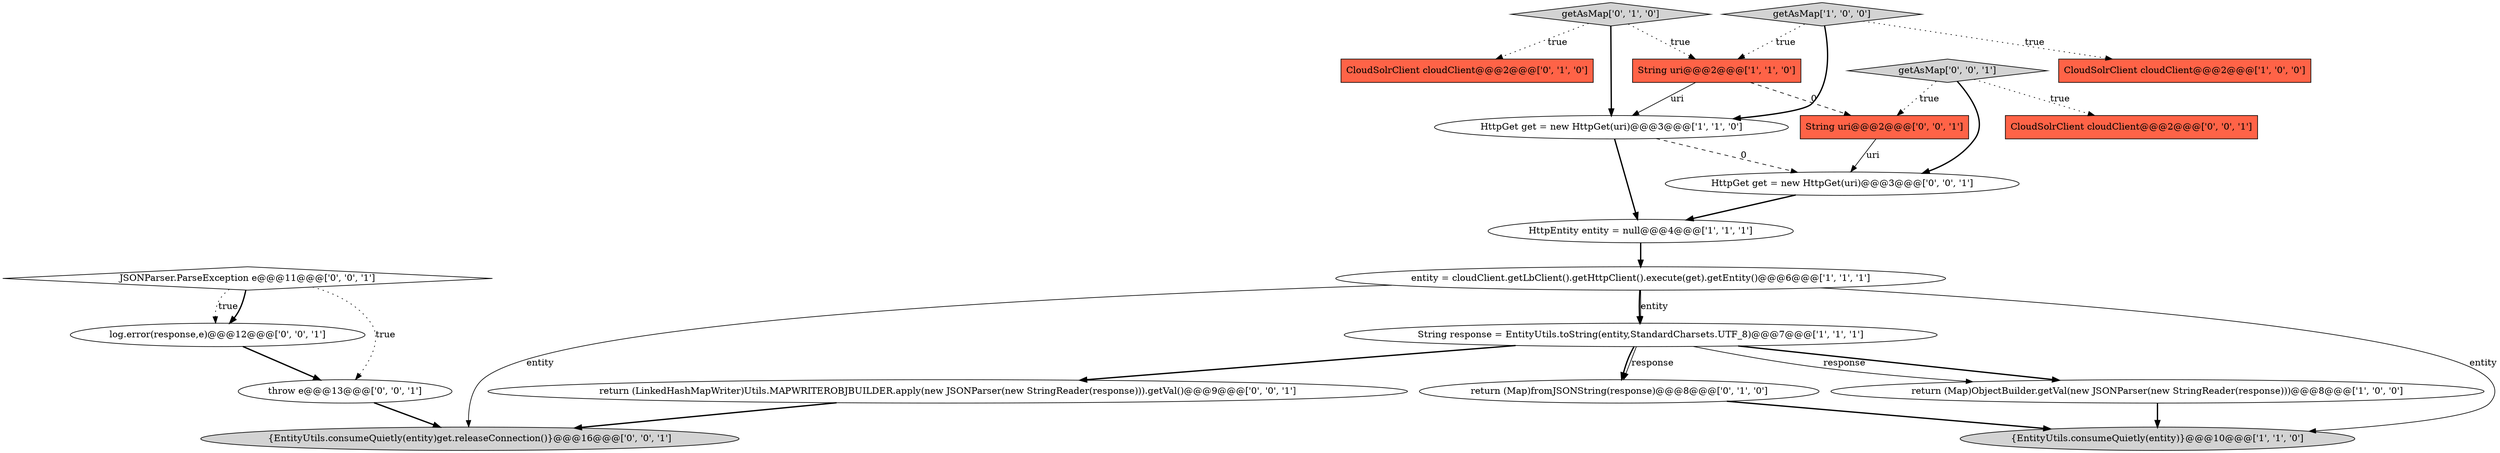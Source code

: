 digraph {
10 [style = filled, label = "CloudSolrClient cloudClient@@@2@@@['0', '1', '0']", fillcolor = tomato, shape = box image = "AAA0AAABBB2BBB"];
13 [style = filled, label = "return (LinkedHashMapWriter)Utils.MAPWRITEROBJBUILDER.apply(new JSONParser(new StringReader(response))).getVal()@@@9@@@['0', '0', '1']", fillcolor = white, shape = ellipse image = "AAA0AAABBB3BBB"];
18 [style = filled, label = "JSONParser.ParseException e@@@11@@@['0', '0', '1']", fillcolor = white, shape = diamond image = "AAA0AAABBB3BBB"];
20 [style = filled, label = "String uri@@@2@@@['0', '0', '1']", fillcolor = tomato, shape = box image = "AAA0AAABBB3BBB"];
4 [style = filled, label = "getAsMap['1', '0', '0']", fillcolor = lightgray, shape = diamond image = "AAA0AAABBB1BBB"];
2 [style = filled, label = "HttpGet get = new HttpGet(uri)@@@3@@@['1', '1', '0']", fillcolor = white, shape = ellipse image = "AAA0AAABBB1BBB"];
3 [style = filled, label = "return (Map)ObjectBuilder.getVal(new JSONParser(new StringReader(response)))@@@8@@@['1', '0', '0']", fillcolor = white, shape = ellipse image = "AAA0AAABBB1BBB"];
11 [style = filled, label = "getAsMap['0', '1', '0']", fillcolor = lightgray, shape = diamond image = "AAA0AAABBB2BBB"];
14 [style = filled, label = "throw e@@@13@@@['0', '0', '1']", fillcolor = white, shape = ellipse image = "AAA0AAABBB3BBB"];
5 [style = filled, label = "{EntityUtils.consumeQuietly(entity)}@@@10@@@['1', '1', '0']", fillcolor = lightgray, shape = ellipse image = "AAA0AAABBB1BBB"];
16 [style = filled, label = "getAsMap['0', '0', '1']", fillcolor = lightgray, shape = diamond image = "AAA0AAABBB3BBB"];
6 [style = filled, label = "HttpEntity entity = null@@@4@@@['1', '1', '1']", fillcolor = white, shape = ellipse image = "AAA0AAABBB1BBB"];
12 [style = filled, label = "CloudSolrClient cloudClient@@@2@@@['0', '0', '1']", fillcolor = tomato, shape = box image = "AAA0AAABBB3BBB"];
1 [style = filled, label = "CloudSolrClient cloudClient@@@2@@@['1', '0', '0']", fillcolor = tomato, shape = box image = "AAA0AAABBB1BBB"];
15 [style = filled, label = "HttpGet get = new HttpGet(uri)@@@3@@@['0', '0', '1']", fillcolor = white, shape = ellipse image = "AAA0AAABBB3BBB"];
9 [style = filled, label = "return (Map)fromJSONString(response)@@@8@@@['0', '1', '0']", fillcolor = white, shape = ellipse image = "AAA0AAABBB2BBB"];
19 [style = filled, label = "{EntityUtils.consumeQuietly(entity)get.releaseConnection()}@@@16@@@['0', '0', '1']", fillcolor = lightgray, shape = ellipse image = "AAA0AAABBB3BBB"];
7 [style = filled, label = "String uri@@@2@@@['1', '1', '0']", fillcolor = tomato, shape = box image = "AAA0AAABBB1BBB"];
8 [style = filled, label = "entity = cloudClient.getLbClient().getHttpClient().execute(get).getEntity()@@@6@@@['1', '1', '1']", fillcolor = white, shape = ellipse image = "AAA0AAABBB1BBB"];
17 [style = filled, label = "log.error(response,e)@@@12@@@['0', '0', '1']", fillcolor = white, shape = ellipse image = "AAA0AAABBB3BBB"];
0 [style = filled, label = "String response = EntityUtils.toString(entity,StandardCharsets.UTF_8)@@@7@@@['1', '1', '1']", fillcolor = white, shape = ellipse image = "AAA0AAABBB1BBB"];
16->20 [style = dotted, label="true"];
8->5 [style = solid, label="entity"];
11->10 [style = dotted, label="true"];
13->19 [style = bold, label=""];
8->0 [style = bold, label=""];
4->7 [style = dotted, label="true"];
7->20 [style = dashed, label="0"];
0->9 [style = bold, label=""];
16->15 [style = bold, label=""];
17->14 [style = bold, label=""];
11->7 [style = dotted, label="true"];
0->3 [style = bold, label=""];
14->19 [style = bold, label=""];
2->15 [style = dashed, label="0"];
4->1 [style = dotted, label="true"];
0->13 [style = bold, label=""];
6->8 [style = bold, label=""];
3->5 [style = bold, label=""];
11->2 [style = bold, label=""];
20->15 [style = solid, label="uri"];
15->6 [style = bold, label=""];
4->2 [style = bold, label=""];
0->9 [style = solid, label="response"];
18->14 [style = dotted, label="true"];
16->12 [style = dotted, label="true"];
18->17 [style = dotted, label="true"];
0->3 [style = solid, label="response"];
8->0 [style = solid, label="entity"];
7->2 [style = solid, label="uri"];
2->6 [style = bold, label=""];
18->17 [style = bold, label=""];
8->19 [style = solid, label="entity"];
9->5 [style = bold, label=""];
}
